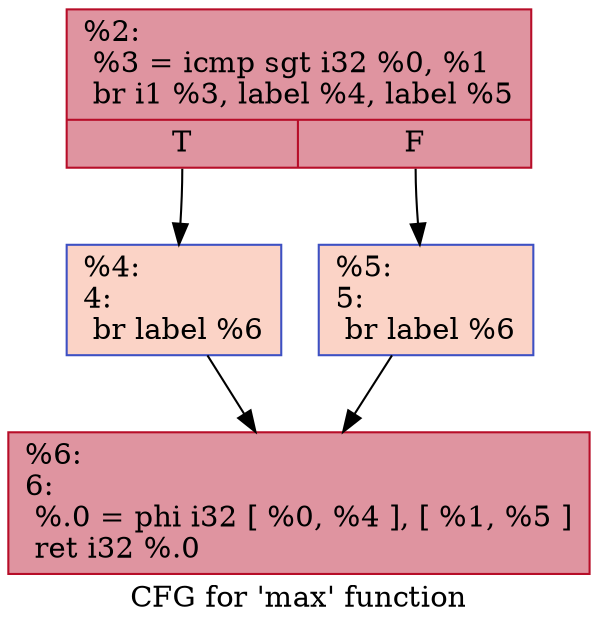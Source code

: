 digraph "CFG for 'max' function" {
	label="CFG for 'max' function";

	Node0x129f369e0 [shape=record,color="#b70d28ff", style=filled, fillcolor="#b70d2870",label="{%2:\l  %3 = icmp sgt i32 %0, %1\l  br i1 %3, label %4, label %5\l|{<s0>T|<s1>F}}"];
	Node0x129f369e0:s0 -> Node0x129f36a20;
	Node0x129f369e0:s1 -> Node0x129f36b40;
	Node0x129f36a20 [shape=record,color="#3d50c3ff", style=filled, fillcolor="#f59c7d70",label="{%4:\l4:                                                \l  br label %6\l}"];
	Node0x129f36a20 -> Node0x129f36c60;
	Node0x129f36b40 [shape=record,color="#3d50c3ff", style=filled, fillcolor="#f59c7d70",label="{%5:\l5:                                                \l  br label %6\l}"];
	Node0x129f36b40 -> Node0x129f36c60;
	Node0x129f36c60 [shape=record,color="#b70d28ff", style=filled, fillcolor="#b70d2870",label="{%6:\l6:                                                \l  %.0 = phi i32 [ %0, %4 ], [ %1, %5 ]\l  ret i32 %.0\l}"];
}
